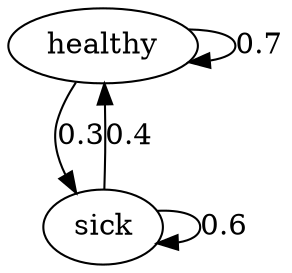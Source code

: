 digraph  {
healthy;
sick;
healthy -> healthy  [key=0, label="0.7", weight="0.7"];
healthy -> sick  [key=0, label="0.3", weight="0.3"];
sick -> healthy  [key=0, label="0.4", weight="0.4"];
sick -> sick  [key=0, label="0.6", weight="0.6"];
}
